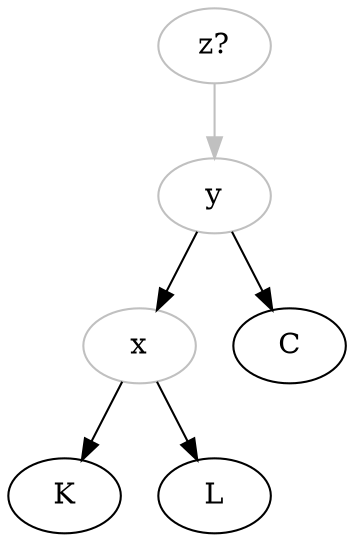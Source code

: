 digraph {

z[label="z?", color="grey"]
y[color="grey"]
x[color="grey"]


z->y[color="grey"];
y->x;
x->K;
x->L;
y->C;

}
